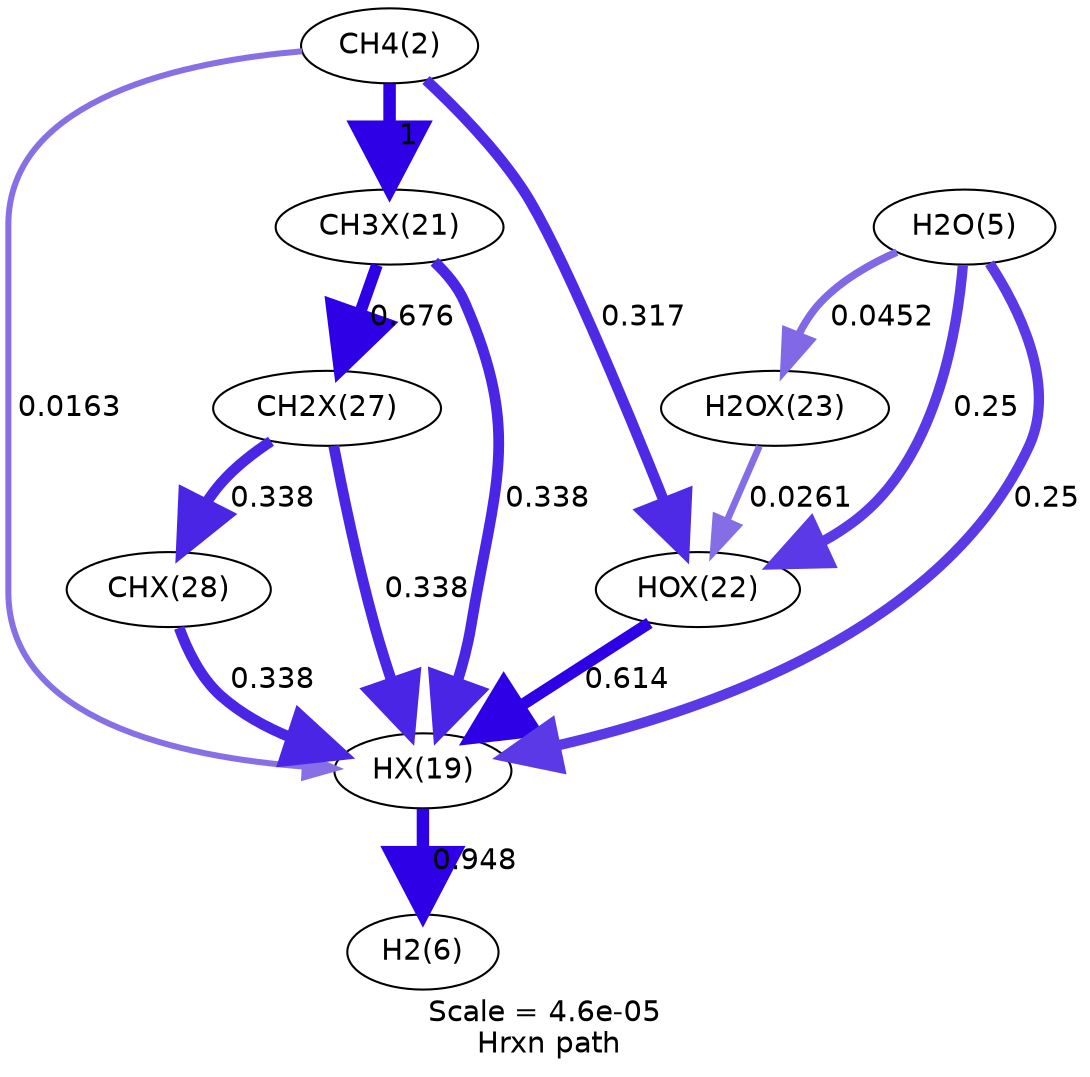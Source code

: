 digraph reaction_paths {
center=1;
s3 -> s23[fontname="Helvetica", style="setlinewidth(2.89)", arrowsize=1.45, color="0.7, 0.516, 0.9"
, label=" 0.0163"];
s3 -> s26[fontname="Helvetica", style="setlinewidth(5.13)", arrowsize=2.57, color="0.7, 0.817, 0.9"
, label=" 0.317"];
s3 -> s25[fontname="Helvetica", style="setlinewidth(6)", arrowsize=3, color="0.7, 1.5, 0.9"
, label=" 1"];
s23 -> s7[fontname="Helvetica", style="setlinewidth(5.96)", arrowsize=2.98, color="0.7, 1.45, 0.9"
, label=" 0.948"];
s26 -> s23[fontname="Helvetica", style="setlinewidth(5.63)", arrowsize=2.82, color="0.7, 1.11, 0.9"
, label=" 0.614"];
s6 -> s23[fontname="Helvetica", style="setlinewidth(4.95)", arrowsize=2.48, color="0.7, 0.75, 0.9"
, label=" 0.25"];
s25 -> s23[fontname="Helvetica", style="setlinewidth(5.18)", arrowsize=2.59, color="0.7, 0.838, 0.9"
, label=" 0.338"];
s31 -> s23[fontname="Helvetica", style="setlinewidth(5.18)", arrowsize=2.59, color="0.7, 0.838, 0.9"
, label=" 0.338"];
s32 -> s23[fontname="Helvetica", style="setlinewidth(5.18)", arrowsize=2.59, color="0.7, 0.838, 0.9"
, label=" 0.338"];
s6 -> s26[fontname="Helvetica", style="setlinewidth(4.95)", arrowsize=2.48, color="0.7, 0.75, 0.9"
, label=" 0.25"];
s27 -> s26[fontname="Helvetica", style="setlinewidth(3.25)", arrowsize=1.62, color="0.7, 0.526, 0.9"
, label=" 0.0261"];
s6 -> s27[fontname="Helvetica", style="setlinewidth(3.66)", arrowsize=1.83, color="0.7, 0.545, 0.9"
, label=" 0.0452"];
s25 -> s31[fontname="Helvetica", style="setlinewidth(5.7)", arrowsize=2.85, color="0.7, 1.18, 0.9"
, label=" 0.676"];
s31 -> s32[fontname="Helvetica", style="setlinewidth(5.18)", arrowsize=2.59, color="0.7, 0.838, 0.9"
, label=" 0.338"];
s3 [ fontname="Helvetica", label="CH4(2)"];
s6 [ fontname="Helvetica", label="H2O(5)"];
s7 [ fontname="Helvetica", label="H2(6)"];
s23 [ fontname="Helvetica", label="HX(19)"];
s25 [ fontname="Helvetica", label="CH3X(21)"];
s26 [ fontname="Helvetica", label="HOX(22)"];
s27 [ fontname="Helvetica", label="H2OX(23)"];
s31 [ fontname="Helvetica", label="CH2X(27)"];
s32 [ fontname="Helvetica", label="CHX(28)"];
 label = "Scale = 4.6e-05\l Hrxn path";
 fontname = "Helvetica";
}
